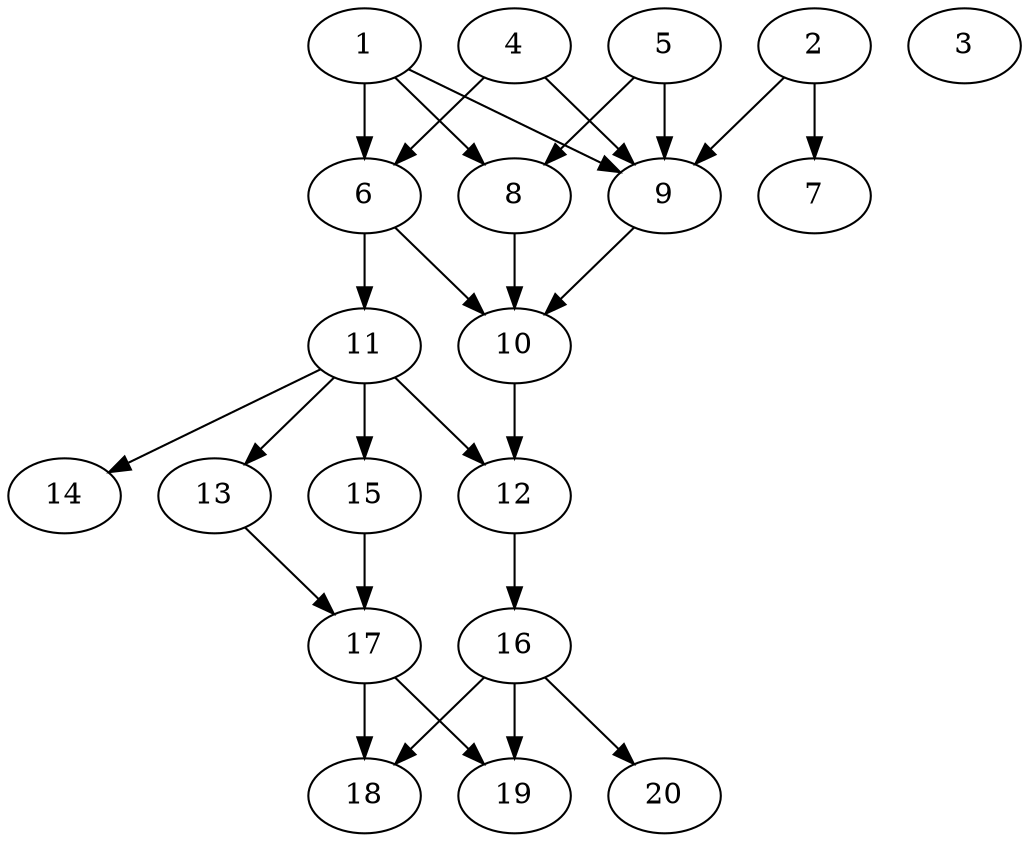 // DAG automatically generated by daggen at Tue Jul 23 14:31:37 2019
// ./daggen --dot -n 20 --ccr 0.4 --fat 0.5 --regular 0.5 --density 0.8 --mindata 5242880 --maxdata 52428800 
digraph G {
  1 [size="58165760", alpha="0.13", expect_size="23266304"] 
  1 -> 6 [size ="23266304"]
  1 -> 8 [size ="23266304"]
  1 -> 9 [size ="23266304"]
  2 [size="60592640", alpha="0.01", expect_size="24237056"] 
  2 -> 7 [size ="24237056"]
  2 -> 9 [size ="24237056"]
  3 [size="116712960", alpha="0.09", expect_size="46685184"] 
  4 [size="120880640", alpha="0.04", expect_size="48352256"] 
  4 -> 6 [size ="48352256"]
  4 -> 9 [size ="48352256"]
  5 [size="69340160", alpha="0.16", expect_size="27736064"] 
  5 -> 8 [size ="27736064"]
  5 -> 9 [size ="27736064"]
  6 [size="55173120", alpha="0.16", expect_size="22069248"] 
  6 -> 10 [size ="22069248"]
  6 -> 11 [size ="22069248"]
  7 [size="74752000", alpha="0.10", expect_size="29900800"] 
  8 [size="126256640", alpha="0.00", expect_size="50502656"] 
  8 -> 10 [size ="50502656"]
  9 [size="53025280", alpha="0.14", expect_size="21210112"] 
  9 -> 10 [size ="21210112"]
  10 [size="55959040", alpha="0.15", expect_size="22383616"] 
  10 -> 12 [size ="22383616"]
  11 [size="40023040", alpha="0.12", expect_size="16009216"] 
  11 -> 12 [size ="16009216"]
  11 -> 13 [size ="16009216"]
  11 -> 14 [size ="16009216"]
  11 -> 15 [size ="16009216"]
  12 [size="115005440", alpha="0.00", expect_size="46002176"] 
  12 -> 16 [size ="46002176"]
  13 [size="122649600", alpha="0.12", expect_size="49059840"] 
  13 -> 17 [size ="49059840"]
  14 [size="57763840", alpha="0.02", expect_size="23105536"] 
  15 [size="81200640", alpha="0.11", expect_size="32480256"] 
  15 -> 17 [size ="32480256"]
  16 [size="56919040", alpha="0.04", expect_size="22767616"] 
  16 -> 18 [size ="22767616"]
  16 -> 19 [size ="22767616"]
  16 -> 20 [size ="22767616"]
  17 [size="35645440", alpha="0.02", expect_size="14258176"] 
  17 -> 18 [size ="14258176"]
  17 -> 19 [size ="14258176"]
  18 [size="96389120", alpha="0.06", expect_size="38555648"] 
  19 [size="99302400", alpha="0.06", expect_size="39720960"] 
  20 [size="63339520", alpha="0.17", expect_size="25335808"] 
}
